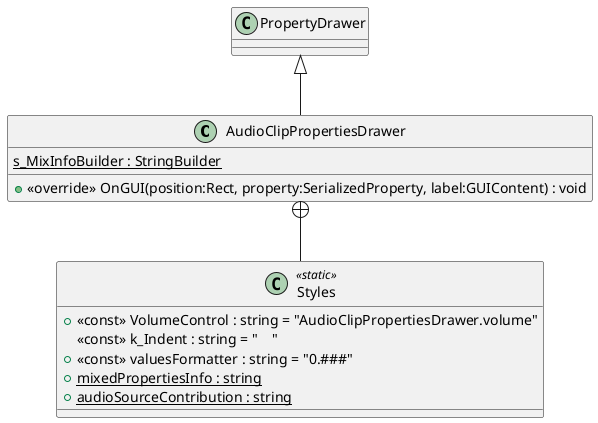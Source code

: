 @startuml
class AudioClipPropertiesDrawer {
    {static} s_MixInfoBuilder : StringBuilder
    + <<override>> OnGUI(position:Rect, property:SerializedProperty, label:GUIContent) : void
}
class Styles <<static>> {
    + <<const>> VolumeControl : string = "AudioClipPropertiesDrawer.volume"
    <<const>> k_Indent : string = "    "
    + <<const>> valuesFormatter : string = "0.###"
    + {static} mixedPropertiesInfo : string
    + {static} audioSourceContribution : string
}
PropertyDrawer <|-- AudioClipPropertiesDrawer
AudioClipPropertiesDrawer +-- Styles
@enduml
